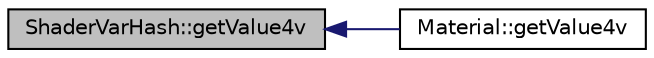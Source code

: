 digraph "ShaderVarHash::getValue4v"
{
  edge [fontname="Helvetica",fontsize="10",labelfontname="Helvetica",labelfontsize="10"];
  node [fontname="Helvetica",fontsize="10",shape=record];
  rankdir="LR";
  Node1 [label="ShaderVarHash::getValue4v",height=0.2,width=0.4,color="black", fillcolor="grey75", style="filled" fontcolor="black"];
  Node1 -> Node2 [dir="back",color="midnightblue",fontsize="10",style="solid",fontname="Helvetica"];
  Node2 [label="Material::getValue4v",height=0.2,width=0.4,color="black", fillcolor="white", style="filled",URL="$class_material.html#aae42494e80c2856b7c9a716b2896818e",tooltip="Returns the value with the specified name to the user. "];
}
